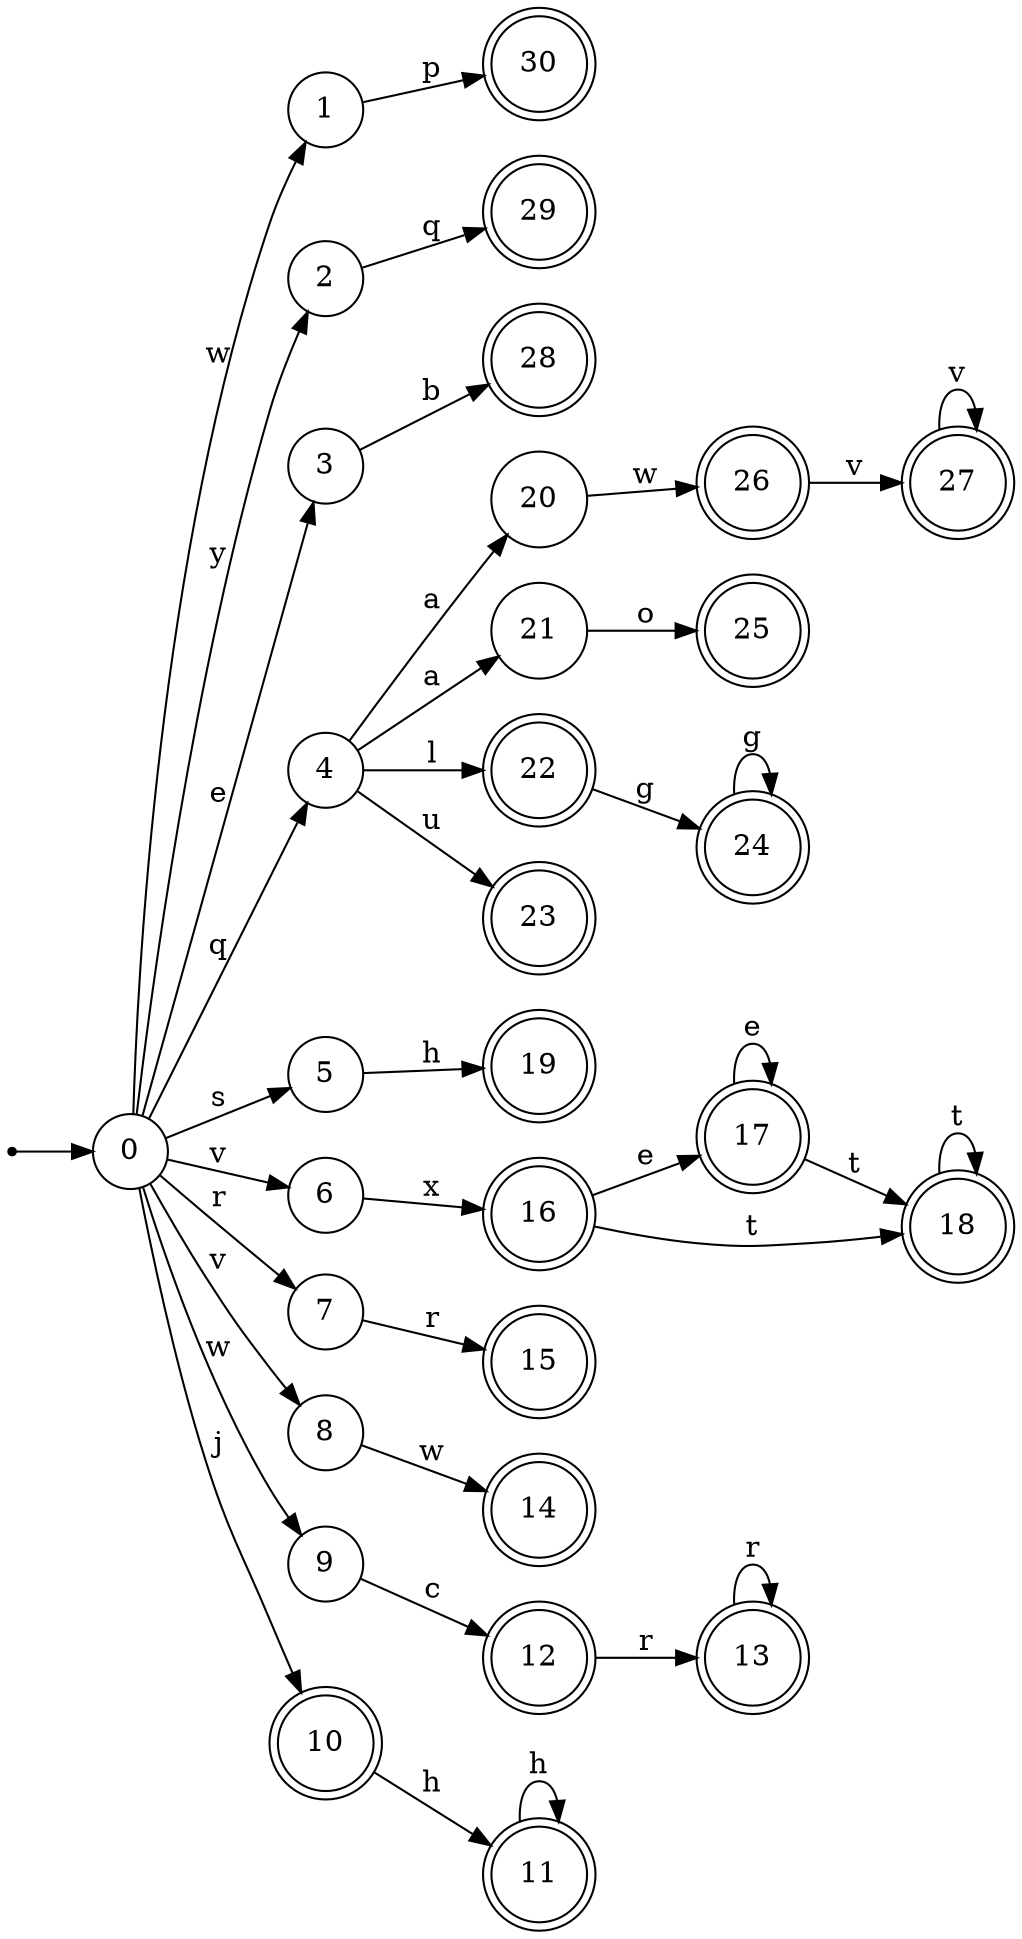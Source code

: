 digraph finite_state_machine {
rankdir=LR;
size="20,20";
node [shape = point]; "dummy0"
node [shape = circle]; "0";
"dummy0" -> "0";
node [shape = circle]; "1";
node [shape = circle]; "2";
node [shape = circle]; "3";
node [shape = circle]; "4";
node [shape = circle]; "5";
node [shape = circle]; "6";
node [shape = circle]; "7";
node [shape = circle]; "8";
node [shape = circle]; "9";
node [shape = doublecircle]; "10";node [shape = doublecircle]; "11";node [shape = doublecircle]; "12";node [shape = doublecircle]; "13";node [shape = doublecircle]; "14";node [shape = doublecircle]; "15";node [shape = doublecircle]; "16";node [shape = doublecircle]; "17";node [shape = doublecircle]; "18";node [shape = doublecircle]; "19";node [shape = circle]; "20";
node [shape = circle]; "21";
node [shape = doublecircle]; "22";node [shape = doublecircle]; "23";node [shape = doublecircle]; "24";node [shape = doublecircle]; "25";node [shape = doublecircle]; "26";node [shape = doublecircle]; "27";node [shape = doublecircle]; "28";node [shape = doublecircle]; "29";node [shape = doublecircle]; "30";"0" -> "1" [label = "w"];
 "0" -> "9" [label = "w"];
 "0" -> "2" [label = "y"];
 "0" -> "3" [label = "e"];
 "0" -> "4" [label = "q"];
 "0" -> "5" [label = "s"];
 "0" -> "8" [label = "v"];
 "0" -> "6" [label = "v"];
 "0" -> "7" [label = "r"];
 "0" -> "10" [label = "j"];
 "10" -> "11" [label = "h"];
 "11" -> "11" [label = "h"];
 "9" -> "12" [label = "c"];
 "12" -> "13" [label = "r"];
 "13" -> "13" [label = "r"];
 "8" -> "14" [label = "w"];
 "7" -> "15" [label = "r"];
 "6" -> "16" [label = "x"];
 "16" -> "17" [label = "e"];
 "16" -> "18" [label = "t"];
 "18" -> "18" [label = "t"];
 "17" -> "17" [label = "e"];
 "17" -> "18" [label = "t"];
 "5" -> "19" [label = "h"];
 "4" -> "20" [label = "a"];
 "4" -> "21" [label = "a"];
 "4" -> "22" [label = "l"];
 "4" -> "23" [label = "u"];
 "22" -> "24" [label = "g"];
 "24" -> "24" [label = "g"];
 "21" -> "25" [label = "o"];
 "20" -> "26" [label = "w"];
 "26" -> "27" [label = "v"];
 "27" -> "27" [label = "v"];
 "3" -> "28" [label = "b"];
 "2" -> "29" [label = "q"];
 "1" -> "30" [label = "p"];
 }
